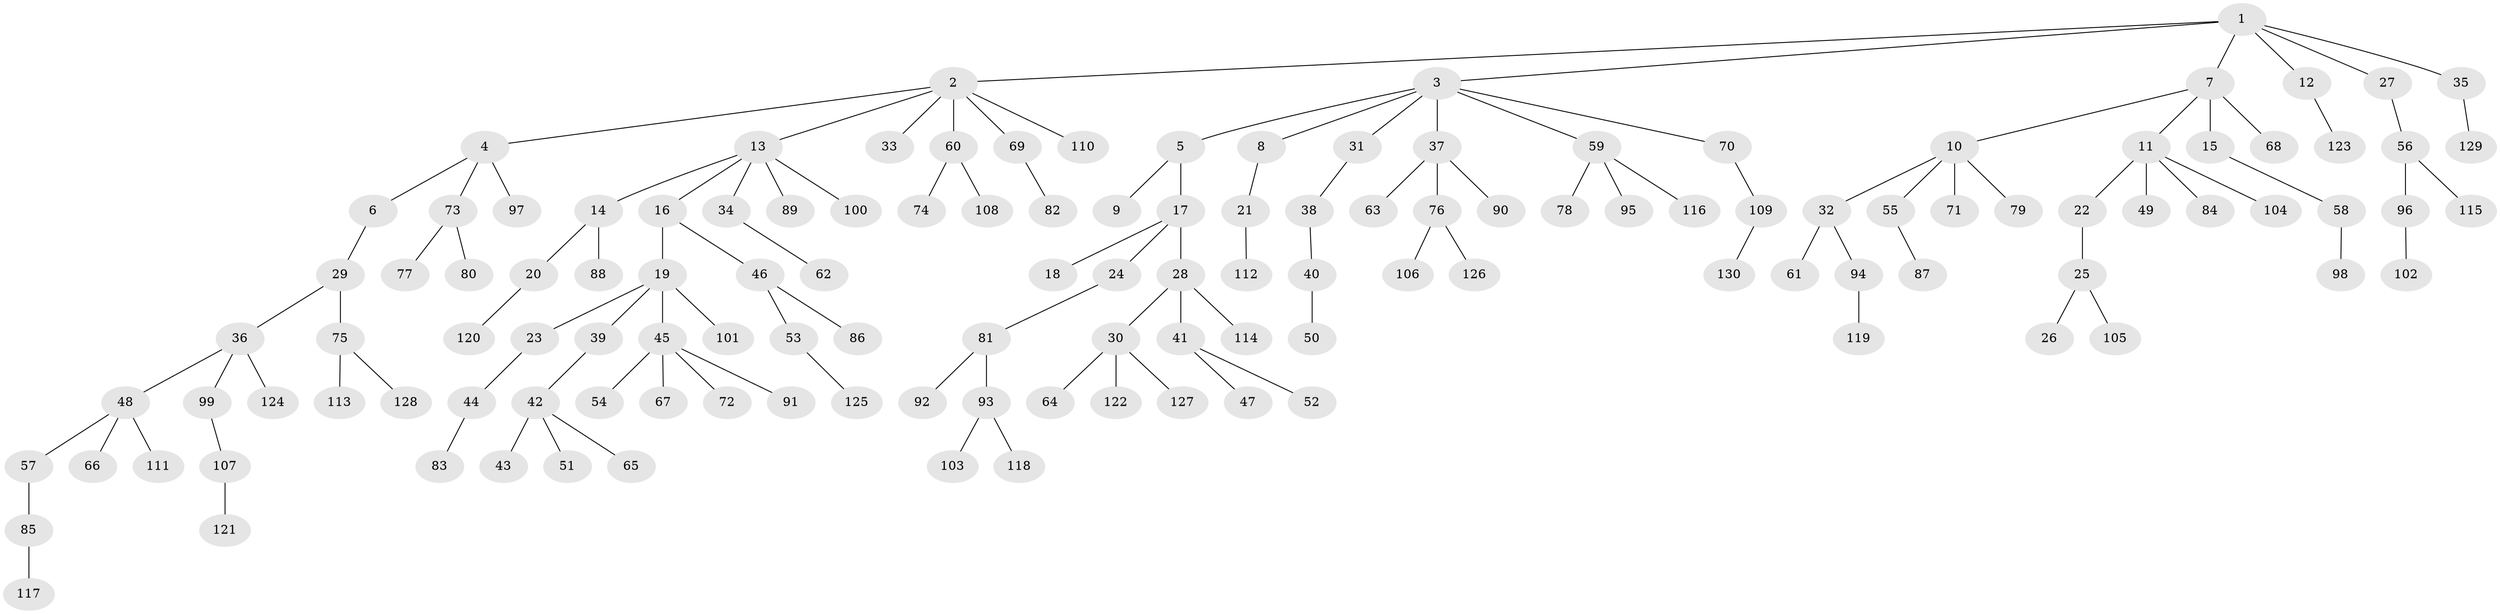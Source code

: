 // Generated by graph-tools (version 1.1) at 2025/36/03/09/25 02:36:46]
// undirected, 130 vertices, 129 edges
graph export_dot {
graph [start="1"]
  node [color=gray90,style=filled];
  1;
  2;
  3;
  4;
  5;
  6;
  7;
  8;
  9;
  10;
  11;
  12;
  13;
  14;
  15;
  16;
  17;
  18;
  19;
  20;
  21;
  22;
  23;
  24;
  25;
  26;
  27;
  28;
  29;
  30;
  31;
  32;
  33;
  34;
  35;
  36;
  37;
  38;
  39;
  40;
  41;
  42;
  43;
  44;
  45;
  46;
  47;
  48;
  49;
  50;
  51;
  52;
  53;
  54;
  55;
  56;
  57;
  58;
  59;
  60;
  61;
  62;
  63;
  64;
  65;
  66;
  67;
  68;
  69;
  70;
  71;
  72;
  73;
  74;
  75;
  76;
  77;
  78;
  79;
  80;
  81;
  82;
  83;
  84;
  85;
  86;
  87;
  88;
  89;
  90;
  91;
  92;
  93;
  94;
  95;
  96;
  97;
  98;
  99;
  100;
  101;
  102;
  103;
  104;
  105;
  106;
  107;
  108;
  109;
  110;
  111;
  112;
  113;
  114;
  115;
  116;
  117;
  118;
  119;
  120;
  121;
  122;
  123;
  124;
  125;
  126;
  127;
  128;
  129;
  130;
  1 -- 2;
  1 -- 3;
  1 -- 7;
  1 -- 12;
  1 -- 27;
  1 -- 35;
  2 -- 4;
  2 -- 13;
  2 -- 33;
  2 -- 60;
  2 -- 69;
  2 -- 110;
  3 -- 5;
  3 -- 8;
  3 -- 31;
  3 -- 37;
  3 -- 59;
  3 -- 70;
  4 -- 6;
  4 -- 73;
  4 -- 97;
  5 -- 9;
  5 -- 17;
  6 -- 29;
  7 -- 10;
  7 -- 11;
  7 -- 15;
  7 -- 68;
  8 -- 21;
  10 -- 32;
  10 -- 55;
  10 -- 71;
  10 -- 79;
  11 -- 22;
  11 -- 49;
  11 -- 84;
  11 -- 104;
  12 -- 123;
  13 -- 14;
  13 -- 16;
  13 -- 34;
  13 -- 89;
  13 -- 100;
  14 -- 20;
  14 -- 88;
  15 -- 58;
  16 -- 19;
  16 -- 46;
  17 -- 18;
  17 -- 24;
  17 -- 28;
  19 -- 23;
  19 -- 39;
  19 -- 45;
  19 -- 101;
  20 -- 120;
  21 -- 112;
  22 -- 25;
  23 -- 44;
  24 -- 81;
  25 -- 26;
  25 -- 105;
  27 -- 56;
  28 -- 30;
  28 -- 41;
  28 -- 114;
  29 -- 36;
  29 -- 75;
  30 -- 64;
  30 -- 122;
  30 -- 127;
  31 -- 38;
  32 -- 61;
  32 -- 94;
  34 -- 62;
  35 -- 129;
  36 -- 48;
  36 -- 99;
  36 -- 124;
  37 -- 63;
  37 -- 76;
  37 -- 90;
  38 -- 40;
  39 -- 42;
  40 -- 50;
  41 -- 47;
  41 -- 52;
  42 -- 43;
  42 -- 51;
  42 -- 65;
  44 -- 83;
  45 -- 54;
  45 -- 67;
  45 -- 72;
  45 -- 91;
  46 -- 53;
  46 -- 86;
  48 -- 57;
  48 -- 66;
  48 -- 111;
  53 -- 125;
  55 -- 87;
  56 -- 96;
  56 -- 115;
  57 -- 85;
  58 -- 98;
  59 -- 78;
  59 -- 95;
  59 -- 116;
  60 -- 74;
  60 -- 108;
  69 -- 82;
  70 -- 109;
  73 -- 77;
  73 -- 80;
  75 -- 113;
  75 -- 128;
  76 -- 106;
  76 -- 126;
  81 -- 92;
  81 -- 93;
  85 -- 117;
  93 -- 103;
  93 -- 118;
  94 -- 119;
  96 -- 102;
  99 -- 107;
  107 -- 121;
  109 -- 130;
}
